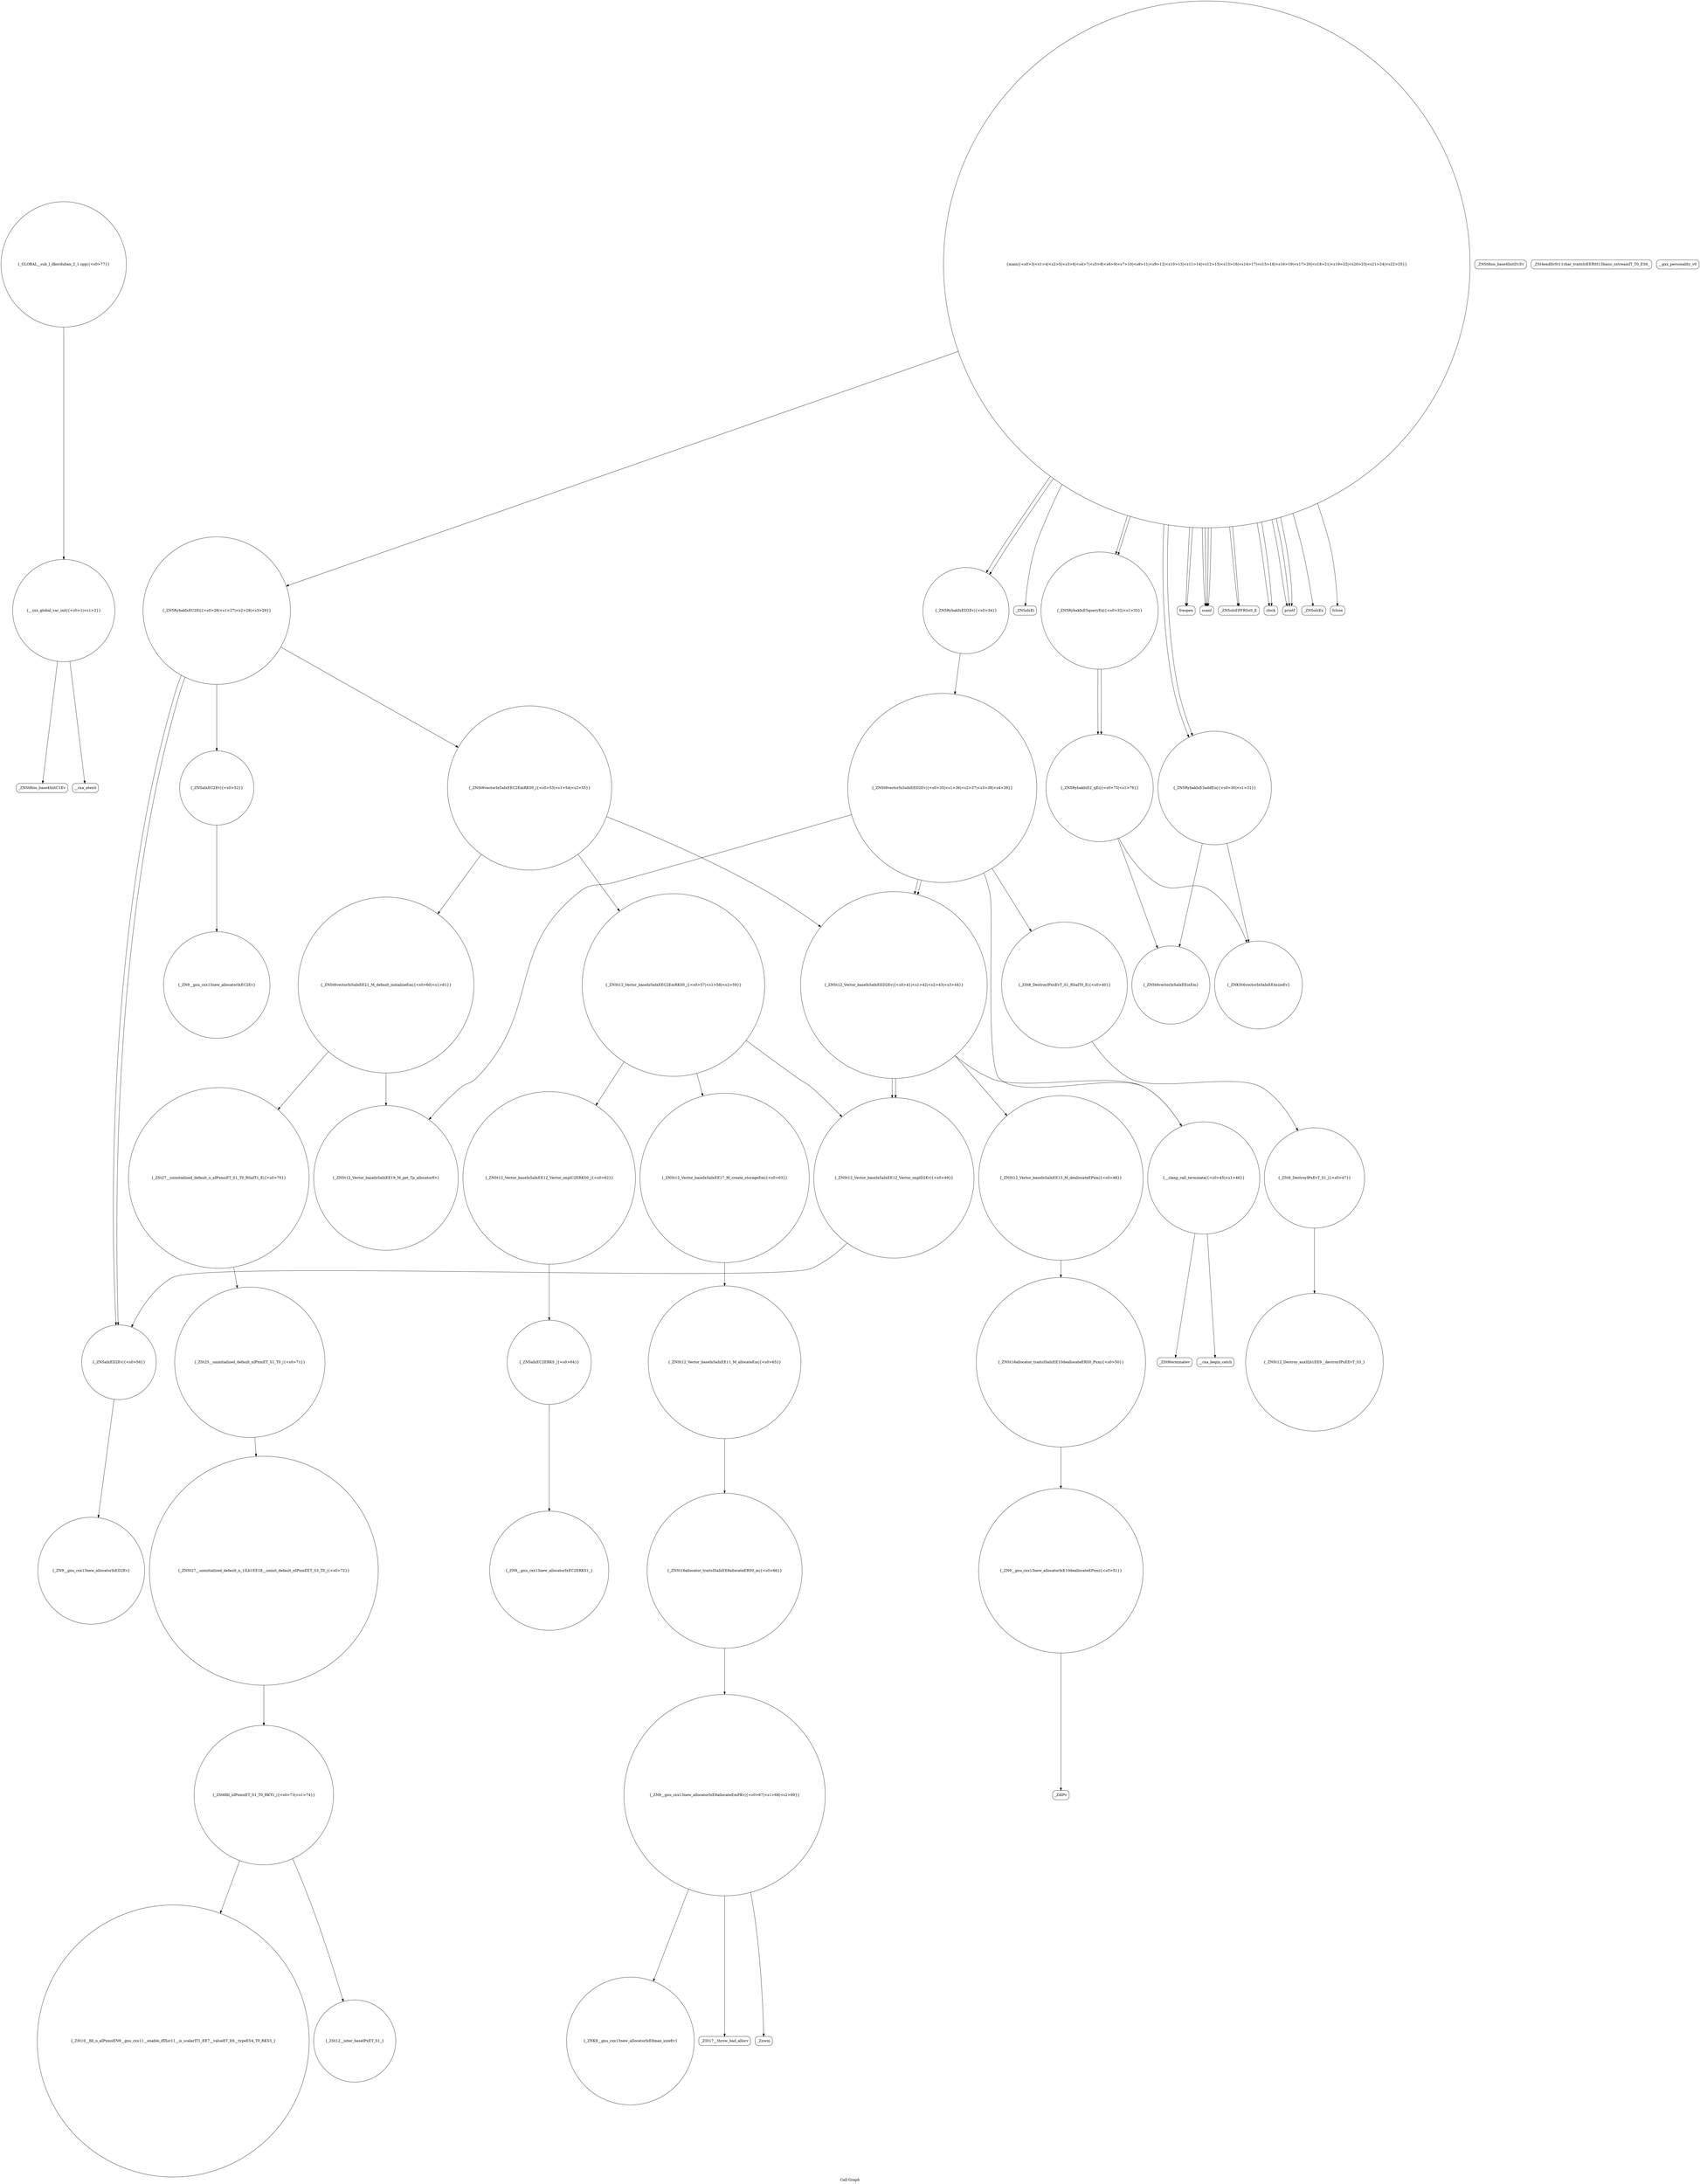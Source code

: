 digraph "Call Graph" {
	label="Call Graph";

	Node0x56527020cae0 [shape=record,shape=circle,label="{__cxx_global_var_init|{<s0>1|<s1>2}}"];
	Node0x56527020cae0:s0 -> Node0x56527020cb60[color=black];
	Node0x56527020cae0:s1 -> Node0x56527020cc60[color=black];
	Node0x56527020e160 [shape=record,shape=circle,label="{_ZNSt16allocator_traitsISaIxEE8allocateERS0_m|{<s0>66}}"];
	Node0x56527020e160:s0 -> Node0x56527020e1e0[color=black];
	Node0x56527020ce60 [shape=record,shape=Mrecord,label="{_ZNSolsEi}"];
	Node0x56527020f500 [shape=record,shape=circle,label="{_ZNSt27__uninitialized_default_n_1ILb1EE18__uninit_default_nIPxmEET_S3_T0_|{<s0>72}}"];
	Node0x56527020f500:s0 -> Node0x56527020f580[color=black];
	Node0x56527020d1e0 [shape=record,shape=circle,label="{_ZN5RybakIxE5queryEii|{<s0>32|<s1>33}}"];
	Node0x56527020d1e0:s0 -> Node0x56527020f800[color=black];
	Node0x56527020d1e0:s1 -> Node0x56527020f800[color=black];
	Node0x56527020f880 [shape=record,shape=circle,label="{_GLOBAL__sub_I_dkorduban_2_1.cpp|{<s0>77}}"];
	Node0x56527020f880:s0 -> Node0x56527020cae0[color=black];
	Node0x56527020d560 [shape=record,shape=circle,label="{_ZNSt12_Vector_baseIxSaIxEE19_M_get_Tp_allocatorEv}"];
	Node0x56527020d8e0 [shape=record,shape=circle,label="{_ZNSt12_Vector_baseIxSaIxEE13_M_deallocateEPxm|{<s0>48}}"];
	Node0x56527020d8e0:s0 -> Node0x56527020d9e0[color=black];
	Node0x56527020dc60 [shape=record,shape=circle,label="{_ZNSt6vectorIxSaIxEEC2EmRKS0_|{<s0>53|<s1>54|<s2>55}}"];
	Node0x56527020dc60:s0 -> Node0x56527020dde0[color=black];
	Node0x56527020dc60:s1 -> Node0x56527020de60[color=black];
	Node0x56527020dc60:s2 -> Node0x56527020d5e0[color=black];
	Node0x56527020dfe0 [shape=record,shape=circle,label="{_ZNSaIxEC2ERKS_|{<s0>64}}"];
	Node0x56527020dfe0:s0 -> Node0x56527020e060[color=black];
	Node0x56527020cce0 [shape=record,shape=circle,label="{main|{<s0>3|<s1>4|<s2>5|<s3>6|<s4>7|<s5>8|<s6>9|<s7>10|<s8>11|<s9>12|<s10>13|<s11>14|<s12>15|<s13>16|<s14>17|<s15>18|<s16>19|<s17>20|<s18>21|<s19>22|<s20>23|<s21>24|<s22>25}}"];
	Node0x56527020cce0:s0 -> Node0x56527020cd60[color=black];
	Node0x56527020cce0:s1 -> Node0x56527020cd60[color=black];
	Node0x56527020cce0:s2 -> Node0x56527020cde0[color=black];
	Node0x56527020cce0:s3 -> Node0x56527020ce60[color=black];
	Node0x56527020cce0:s4 -> Node0x56527020cee0[color=black];
	Node0x56527020cce0:s5 -> Node0x56527020cfe0[color=black];
	Node0x56527020cce0:s6 -> Node0x56527020cde0[color=black];
	Node0x56527020cce0:s7 -> Node0x56527020d060[color=black];
	Node0x56527020cce0:s8 -> Node0x56527020d0e0[color=black];
	Node0x56527020cce0:s9 -> Node0x56527020d360[color=black];
	Node0x56527020cce0:s10 -> Node0x56527020d1e0[color=black];
	Node0x56527020cce0:s11 -> Node0x56527020d1e0[color=black];
	Node0x56527020cce0:s12 -> Node0x56527020d0e0[color=black];
	Node0x56527020cce0:s13 -> Node0x56527020cde0[color=black];
	Node0x56527020cce0:s14 -> Node0x56527020d260[color=black];
	Node0x56527020cce0:s15 -> Node0x56527020cde0[color=black];
	Node0x56527020cce0:s16 -> Node0x56527020d260[color=black];
	Node0x56527020cce0:s17 -> Node0x56527020d260[color=black];
	Node0x56527020cce0:s18 -> Node0x56527020cfe0[color=black];
	Node0x56527020cce0:s19 -> Node0x56527020d2e0[color=black];
	Node0x56527020cce0:s20 -> Node0x56527020cee0[color=black];
	Node0x56527020cce0:s21 -> Node0x56527020d360[color=black];
	Node0x56527020cce0:s22 -> Node0x56527020d3e0[color=black];
	Node0x56527020f380 [shape=record,shape=Mrecord,label="{_Znwm}"];
	Node0x56527020d060 [shape=record,shape=circle,label="{_ZN5RybakIxEC2Ei|{<s0>26|<s1>27|<s2>28|<s3>29}}"];
	Node0x56527020d060:s0 -> Node0x56527020dbe0[color=black];
	Node0x56527020d060:s1 -> Node0x56527020dc60[color=black];
	Node0x56527020d060:s2 -> Node0x56527020dce0[color=black];
	Node0x56527020d060:s3 -> Node0x56527020dce0[color=black];
	Node0x56527020f700 [shape=record,shape=circle,label="{_ZNKSt6vectorIxSaIxEE4sizeEv}"];
	Node0x56527020d3e0 [shape=record,shape=Mrecord,label="{fclose}"];
	Node0x56527020d760 [shape=record,shape=Mrecord,label="{_ZSt9terminatev}"];
	Node0x56527020dae0 [shape=record,shape=Mrecord,label="{_ZdlPv}"];
	Node0x56527020de60 [shape=record,shape=circle,label="{_ZNSt6vectorIxSaIxEE21_M_default_initializeEm|{<s0>60|<s1>61}}"];
	Node0x56527020de60:s0 -> Node0x56527020d560[color=black];
	Node0x56527020de60:s1 -> Node0x56527020f400[color=black];
	Node0x56527020cb60 [shape=record,shape=Mrecord,label="{_ZNSt8ios_base4InitC1Ev}"];
	Node0x56527020e1e0 [shape=record,shape=circle,label="{_ZN9__gnu_cxx13new_allocatorIxE8allocateEmPKv|{<s0>67|<s1>68|<s2>69}}"];
	Node0x56527020e1e0:s0 -> Node0x56527020e260[color=black];
	Node0x56527020e1e0:s1 -> Node0x56527020f300[color=black];
	Node0x56527020e1e0:s2 -> Node0x56527020f380[color=black];
	Node0x56527020cee0 [shape=record,shape=Mrecord,label="{_ZNSolsEPFRSoS_E}"];
	Node0x56527020f580 [shape=record,shape=circle,label="{_ZSt6fill_nIPxmxET_S1_T0_RKT1_|{<s0>73|<s1>74}}"];
	Node0x56527020f580:s0 -> Node0x56527020f680[color=black];
	Node0x56527020f580:s1 -> Node0x56527020f600[color=black];
	Node0x56527020d260 [shape=record,shape=Mrecord,label="{printf}"];
	Node0x56527020d5e0 [shape=record,shape=circle,label="{_ZNSt12_Vector_baseIxSaIxEED2Ev|{<s0>41|<s1>42|<s2>43|<s3>44}}"];
	Node0x56527020d5e0:s0 -> Node0x56527020d8e0[color=black];
	Node0x56527020d5e0:s1 -> Node0x56527020d960[color=black];
	Node0x56527020d5e0:s2 -> Node0x56527020d960[color=black];
	Node0x56527020d5e0:s3 -> Node0x56527020d660[color=black];
	Node0x56527020d960 [shape=record,shape=circle,label="{_ZNSt12_Vector_baseIxSaIxEE12_Vector_implD2Ev|{<s0>49}}"];
	Node0x56527020d960:s0 -> Node0x56527020dce0[color=black];
	Node0x56527020dce0 [shape=record,shape=circle,label="{_ZNSaIxED2Ev|{<s0>56}}"];
	Node0x56527020dce0:s0 -> Node0x56527020db60[color=black];
	Node0x56527020e060 [shape=record,shape=circle,label="{_ZN9__gnu_cxx13new_allocatorIxEC2ERKS1_}"];
	Node0x56527020cd60 [shape=record,shape=Mrecord,label="{freopen}"];
	Node0x56527020f400 [shape=record,shape=circle,label="{_ZSt27__uninitialized_default_n_aIPxmxET_S1_T0_RSaIT1_E|{<s0>70}}"];
	Node0x56527020f400:s0 -> Node0x56527020f480[color=black];
	Node0x56527020d0e0 [shape=record,shape=circle,label="{_ZN5RybakIxE3addEix|{<s0>30|<s1>31}}"];
	Node0x56527020d0e0:s0 -> Node0x56527020f700[color=black];
	Node0x56527020d0e0:s1 -> Node0x56527020f780[color=black];
	Node0x56527020f780 [shape=record,shape=circle,label="{_ZNSt6vectorIxSaIxEEixEm}"];
	Node0x56527020d460 [shape=record,shape=circle,label="{_ZNSt6vectorIxSaIxEED2Ev|{<s0>35|<s1>36|<s2>37|<s3>38|<s4>39}}"];
	Node0x56527020d460:s0 -> Node0x56527020d560[color=black];
	Node0x56527020d460:s1 -> Node0x56527020d4e0[color=black];
	Node0x56527020d460:s2 -> Node0x56527020d5e0[color=black];
	Node0x56527020d460:s3 -> Node0x56527020d5e0[color=black];
	Node0x56527020d460:s4 -> Node0x56527020d660[color=black];
	Node0x56527020d7e0 [shape=record,shape=circle,label="{_ZSt8_DestroyIPxEvT_S1_|{<s0>47}}"];
	Node0x56527020d7e0:s0 -> Node0x56527020d860[color=black];
	Node0x56527020db60 [shape=record,shape=circle,label="{_ZN9__gnu_cxx13new_allocatorIxED2Ev}"];
	Node0x56527020dee0 [shape=record,shape=circle,label="{_ZNSt12_Vector_baseIxSaIxEE12_Vector_implC2ERKS0_|{<s0>62}}"];
	Node0x56527020dee0:s0 -> Node0x56527020dfe0[color=black];
	Node0x56527020cbe0 [shape=record,shape=Mrecord,label="{_ZNSt8ios_base4InitD1Ev}"];
	Node0x56527020e260 [shape=record,shape=circle,label="{_ZNK9__gnu_cxx13new_allocatorIxE8max_sizeEv}"];
	Node0x56527020cf60 [shape=record,shape=Mrecord,label="{_ZSt4endlIcSt11char_traitsIcEERSt13basic_ostreamIT_T0_ES6_}"];
	Node0x56527020f600 [shape=record,shape=circle,label="{_ZSt10__fill_n_aIPxmxEN9__gnu_cxx11__enable_ifIXsr11__is_scalarIT1_EE7__valueET_E6__typeES4_T0_RKS3_}"];
	Node0x56527020d2e0 [shape=record,shape=Mrecord,label="{_ZNSolsEx}"];
	Node0x56527020d660 [shape=record,shape=circle,label="{__clang_call_terminate|{<s0>45|<s1>46}}"];
	Node0x56527020d660:s0 -> Node0x56527020d6e0[color=black];
	Node0x56527020d660:s1 -> Node0x56527020d760[color=black];
	Node0x56527020d9e0 [shape=record,shape=circle,label="{_ZNSt16allocator_traitsISaIxEE10deallocateERS0_Pxm|{<s0>50}}"];
	Node0x56527020d9e0:s0 -> Node0x56527020da60[color=black];
	Node0x56527020dd60 [shape=record,shape=circle,label="{_ZN9__gnu_cxx13new_allocatorIxEC2Ev}"];
	Node0x56527020e0e0 [shape=record,shape=circle,label="{_ZNSt12_Vector_baseIxSaIxEE11_M_allocateEm|{<s0>65}}"];
	Node0x56527020e0e0:s0 -> Node0x56527020e160[color=black];
	Node0x56527020cde0 [shape=record,shape=Mrecord,label="{scanf}"];
	Node0x56527020f480 [shape=record,shape=circle,label="{_ZSt25__uninitialized_default_nIPxmET_S1_T0_|{<s0>71}}"];
	Node0x56527020f480:s0 -> Node0x56527020f500[color=black];
	Node0x56527020d160 [shape=record,shape=Mrecord,label="{__gxx_personality_v0}"];
	Node0x56527020f800 [shape=record,shape=circle,label="{_ZN5RybakIxE2_qEi|{<s0>75|<s1>76}}"];
	Node0x56527020f800:s0 -> Node0x56527020f700[color=black];
	Node0x56527020f800:s1 -> Node0x56527020f780[color=black];
	Node0x56527020d4e0 [shape=record,shape=circle,label="{_ZSt8_DestroyIPxxEvT_S1_RSaIT0_E|{<s0>40}}"];
	Node0x56527020d4e0:s0 -> Node0x56527020d7e0[color=black];
	Node0x56527020d860 [shape=record,shape=circle,label="{_ZNSt12_Destroy_auxILb1EE9__destroyIPxEEvT_S3_}"];
	Node0x56527020dbe0 [shape=record,shape=circle,label="{_ZNSaIxEC2Ev|{<s0>52}}"];
	Node0x56527020dbe0:s0 -> Node0x56527020dd60[color=black];
	Node0x56527020df60 [shape=record,shape=circle,label="{_ZNSt12_Vector_baseIxSaIxEE17_M_create_storageEm|{<s0>63}}"];
	Node0x56527020df60:s0 -> Node0x56527020e0e0[color=black];
	Node0x56527020cc60 [shape=record,shape=Mrecord,label="{__cxa_atexit}"];
	Node0x56527020f300 [shape=record,shape=Mrecord,label="{_ZSt17__throw_bad_allocv}"];
	Node0x56527020cfe0 [shape=record,shape=Mrecord,label="{clock}"];
	Node0x56527020f680 [shape=record,shape=circle,label="{_ZSt12__niter_baseIPxET_S1_}"];
	Node0x56527020d360 [shape=record,shape=circle,label="{_ZN5RybakIxED2Ev|{<s0>34}}"];
	Node0x56527020d360:s0 -> Node0x56527020d460[color=black];
	Node0x56527020d6e0 [shape=record,shape=Mrecord,label="{__cxa_begin_catch}"];
	Node0x56527020da60 [shape=record,shape=circle,label="{_ZN9__gnu_cxx13new_allocatorIxE10deallocateEPxm|{<s0>51}}"];
	Node0x56527020da60:s0 -> Node0x56527020dae0[color=black];
	Node0x56527020dde0 [shape=record,shape=circle,label="{_ZNSt12_Vector_baseIxSaIxEEC2EmRKS0_|{<s0>57|<s1>58|<s2>59}}"];
	Node0x56527020dde0:s0 -> Node0x56527020dee0[color=black];
	Node0x56527020dde0:s1 -> Node0x56527020df60[color=black];
	Node0x56527020dde0:s2 -> Node0x56527020d960[color=black];
}
